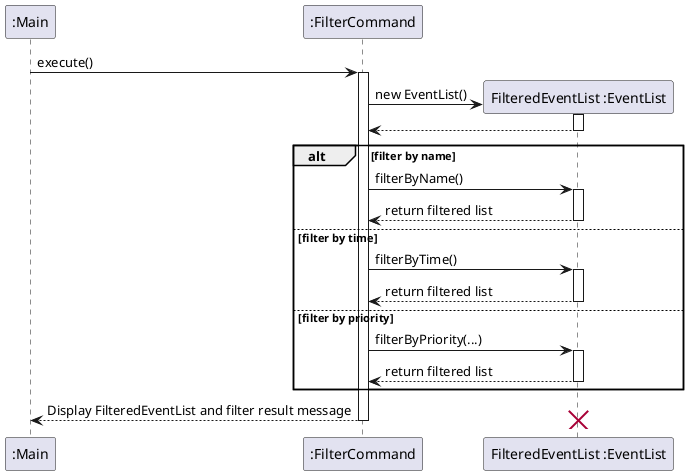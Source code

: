@startuml
participant ":Main" as Main
participant ":FilterCommand" as FC

Main -> FC: execute()

create participant "FilteredEventList :EventList" as FEL
activate FC
FC -> FEL: new EventList()
activate FEL
FEL --> FC
deactivate FEL

alt filter by name
    FC -> FEL: filterByName()
    activate FEL
    FEL --> FC: return filtered list
    deactivate FEL
else filter by time
    FC -> FEL: filterByTime()
    activate FEL
    FEL --> FC: return filtered list
    deactivate FEL
else filter by priority
    FC -> FEL: filterByPriority(...)
    activate FEL
    FEL --> FC: return filtered list
    deactivate FEL
end alt

FC --> Main: Display FilteredEventList and filter result message
deactivate FC
destroy FEL

@enduml